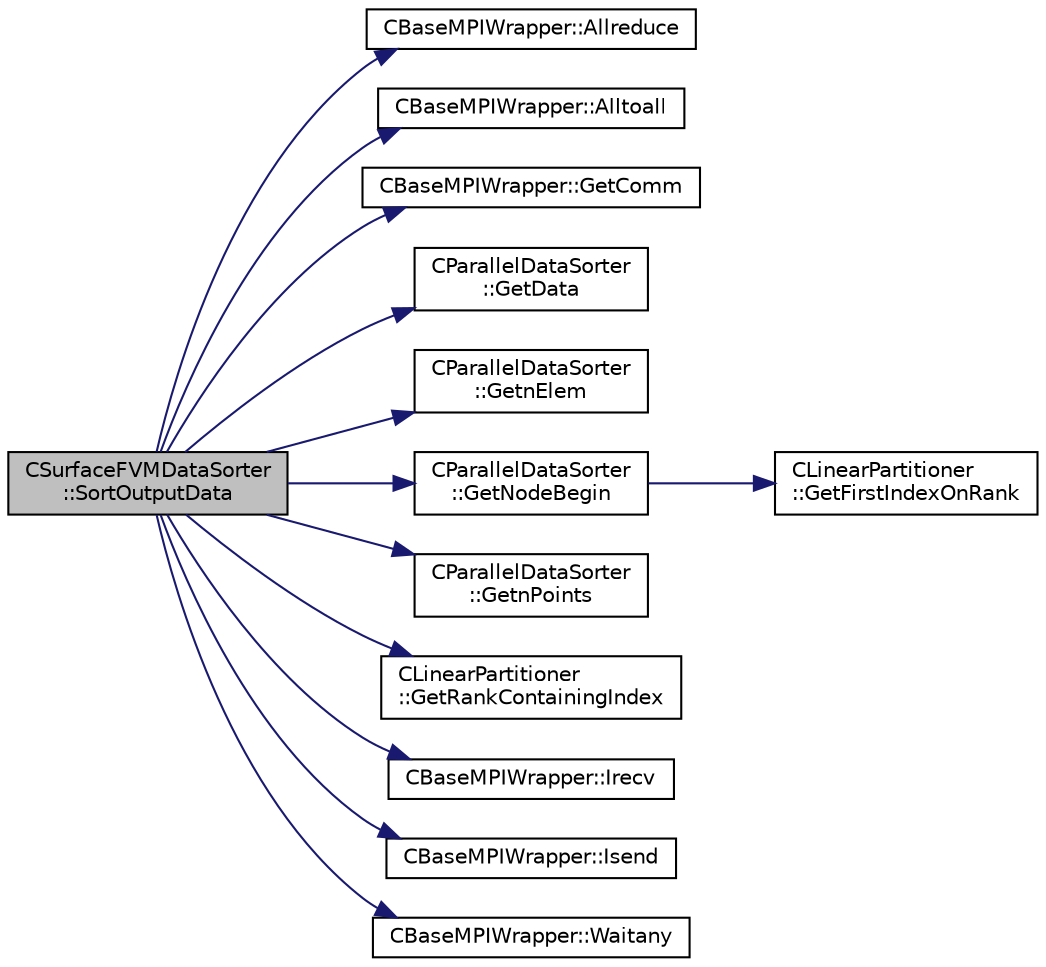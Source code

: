 digraph "CSurfaceFVMDataSorter::SortOutputData"
{
 // LATEX_PDF_SIZE
  edge [fontname="Helvetica",fontsize="10",labelfontname="Helvetica",labelfontsize="10"];
  node [fontname="Helvetica",fontsize="10",shape=record];
  rankdir="LR";
  Node1 [label="CSurfaceFVMDataSorter\l::SortOutputData",height=0.2,width=0.4,color="black", fillcolor="grey75", style="filled", fontcolor="black",tooltip="Sort the output data for each grid node into a linear partitioning across all processors."];
  Node1 -> Node2 [color="midnightblue",fontsize="10",style="solid",fontname="Helvetica"];
  Node2 [label="CBaseMPIWrapper::Allreduce",height=0.2,width=0.4,color="black", fillcolor="white", style="filled",URL="$classCBaseMPIWrapper.html#a381d4b3738c09d92ee1ae9f89715b541",tooltip=" "];
  Node1 -> Node3 [color="midnightblue",fontsize="10",style="solid",fontname="Helvetica"];
  Node3 [label="CBaseMPIWrapper::Alltoall",height=0.2,width=0.4,color="black", fillcolor="white", style="filled",URL="$classCBaseMPIWrapper.html#ade915135d4560a390849e5744488b5ef",tooltip=" "];
  Node1 -> Node4 [color="midnightblue",fontsize="10",style="solid",fontname="Helvetica"];
  Node4 [label="CBaseMPIWrapper::GetComm",height=0.2,width=0.4,color="black", fillcolor="white", style="filled",URL="$classCBaseMPIWrapper.html#a8154391fc3522954802889d81d4ef5da",tooltip=" "];
  Node1 -> Node5 [color="midnightblue",fontsize="10",style="solid",fontname="Helvetica"];
  Node5 [label="CParallelDataSorter\l::GetData",height=0.2,width=0.4,color="black", fillcolor="white", style="filled",URL="$classCParallelDataSorter.html#a78141bec7957f79ae486204acd19699c",tooltip="Get the value of the linear partitioned data. \\input iField - the output field ID...."];
  Node1 -> Node6 [color="midnightblue",fontsize="10",style="solid",fontname="Helvetica"];
  Node6 [label="CParallelDataSorter\l::GetnElem",height=0.2,width=0.4,color="black", fillcolor="white", style="filled",URL="$classCParallelDataSorter.html#abd4143238954765e95d9f55c05cff1bd",tooltip="Get the global of elements (accumulated from all ranks and element types)"];
  Node1 -> Node7 [color="midnightblue",fontsize="10",style="solid",fontname="Helvetica"];
  Node7 [label="CParallelDataSorter\l::GetNodeBegin",height=0.2,width=0.4,color="black", fillcolor="white", style="filled",URL="$classCParallelDataSorter.html#a3368b07c686e2716a6108bec0923350c",tooltip="Beginning node ID of the linear partition owned by a specific processor. \\input rank - the processor ..."];
  Node7 -> Node8 [color="midnightblue",fontsize="10",style="solid",fontname="Helvetica"];
  Node8 [label="CLinearPartitioner\l::GetFirstIndexOnRank",height=0.2,width=0.4,color="black", fillcolor="white", style="filled",URL="$classCLinearPartitioner.html#a707f3e0894f386e591083318ee7765b7",tooltip="Get the first index of the current rank's linear partition."];
  Node1 -> Node9 [color="midnightblue",fontsize="10",style="solid",fontname="Helvetica"];
  Node9 [label="CParallelDataSorter\l::GetnPoints",height=0.2,width=0.4,color="black", fillcolor="white", style="filled",URL="$classCParallelDataSorter.html#ad542b0e8ed1e92cfb464ce0e98b3725e",tooltip="Get the number of points the local rank owns."];
  Node1 -> Node10 [color="midnightblue",fontsize="10",style="solid",fontname="Helvetica"];
  Node10 [label="CLinearPartitioner\l::GetRankContainingIndex",height=0.2,width=0.4,color="black", fillcolor="white", style="filled",URL="$classCLinearPartitioner.html#a15582f67cb6ec435a2f677591d0735b5",tooltip="Get the rank that owns the index based on the linear partitioning."];
  Node1 -> Node11 [color="midnightblue",fontsize="10",style="solid",fontname="Helvetica"];
  Node11 [label="CBaseMPIWrapper::Irecv",height=0.2,width=0.4,color="black", fillcolor="white", style="filled",URL="$classCBaseMPIWrapper.html#a672b3e2ba61a86f9a157e7623389c000",tooltip=" "];
  Node1 -> Node12 [color="midnightblue",fontsize="10",style="solid",fontname="Helvetica"];
  Node12 [label="CBaseMPIWrapper::Isend",height=0.2,width=0.4,color="black", fillcolor="white", style="filled",URL="$classCBaseMPIWrapper.html#a4009cae40f1e050b3635a8d803dbfa3d",tooltip=" "];
  Node1 -> Node13 [color="midnightblue",fontsize="10",style="solid",fontname="Helvetica"];
  Node13 [label="CBaseMPIWrapper::Waitany",height=0.2,width=0.4,color="black", fillcolor="white", style="filled",URL="$classCBaseMPIWrapper.html#a5f4a1382f625fbbfb2c6224a87591825",tooltip=" "];
}
